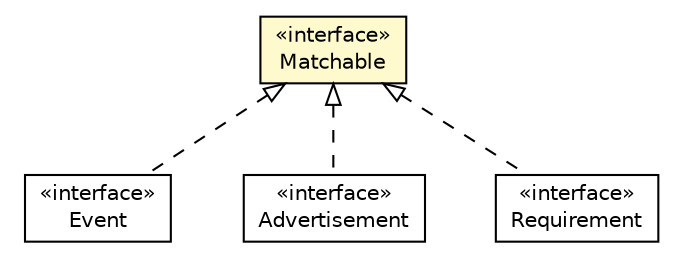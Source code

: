 #!/usr/local/bin/dot
#
# Class diagram 
# Generated by UMLGraph version R5_6-24-gf6e263 (http://www.umlgraph.org/)
#

digraph G {
	edge [fontname="Helvetica",fontsize=10,labelfontname="Helvetica",labelfontsize=10];
	node [fontname="Helvetica",fontsize=10,shape=plaintext];
	nodesep=0.25;
	ranksep=0.5;
	// org.universAAL.middleware.bus.model.matchable.Event
	c239647 [label=<<table title="org.universAAL.middleware.bus.model.matchable.Event" border="0" cellborder="1" cellspacing="0" cellpadding="2" port="p" href="./Event.html">
		<tr><td><table border="0" cellspacing="0" cellpadding="1">
<tr><td align="center" balign="center"> &#171;interface&#187; </td></tr>
<tr><td align="center" balign="center"> Event </td></tr>
		</table></td></tr>
		</table>>, URL="./Event.html", fontname="Helvetica", fontcolor="black", fontsize=10.0];
	// org.universAAL.middleware.bus.model.matchable.Advertisement
	c239652 [label=<<table title="org.universAAL.middleware.bus.model.matchable.Advertisement" border="0" cellborder="1" cellspacing="0" cellpadding="2" port="p" href="./Advertisement.html">
		<tr><td><table border="0" cellspacing="0" cellpadding="1">
<tr><td align="center" balign="center"> &#171;interface&#187; </td></tr>
<tr><td align="center" balign="center"> Advertisement </td></tr>
		</table></td></tr>
		</table>>, URL="./Advertisement.html", fontname="Helvetica", fontcolor="black", fontsize=10.0];
	// org.universAAL.middleware.bus.model.matchable.Matchable
	c239655 [label=<<table title="org.universAAL.middleware.bus.model.matchable.Matchable" border="0" cellborder="1" cellspacing="0" cellpadding="2" port="p" bgcolor="lemonChiffon" href="./Matchable.html">
		<tr><td><table border="0" cellspacing="0" cellpadding="1">
<tr><td align="center" balign="center"> &#171;interface&#187; </td></tr>
<tr><td align="center" balign="center"> Matchable </td></tr>
		</table></td></tr>
		</table>>, URL="./Matchable.html", fontname="Helvetica", fontcolor="black", fontsize=10.0];
	// org.universAAL.middleware.bus.model.matchable.Requirement
	c239656 [label=<<table title="org.universAAL.middleware.bus.model.matchable.Requirement" border="0" cellborder="1" cellspacing="0" cellpadding="2" port="p" href="./Requirement.html">
		<tr><td><table border="0" cellspacing="0" cellpadding="1">
<tr><td align="center" balign="center"> &#171;interface&#187; </td></tr>
<tr><td align="center" balign="center"> Requirement </td></tr>
		</table></td></tr>
		</table>>, URL="./Requirement.html", fontname="Helvetica", fontcolor="black", fontsize=10.0];
	//org.universAAL.middleware.bus.model.matchable.Event implements org.universAAL.middleware.bus.model.matchable.Matchable
	c239655:p -> c239647:p [dir=back,arrowtail=empty,style=dashed];
	//org.universAAL.middleware.bus.model.matchable.Advertisement implements org.universAAL.middleware.bus.model.matchable.Matchable
	c239655:p -> c239652:p [dir=back,arrowtail=empty,style=dashed];
	//org.universAAL.middleware.bus.model.matchable.Requirement implements org.universAAL.middleware.bus.model.matchable.Matchable
	c239655:p -> c239656:p [dir=back,arrowtail=empty,style=dashed];
}

